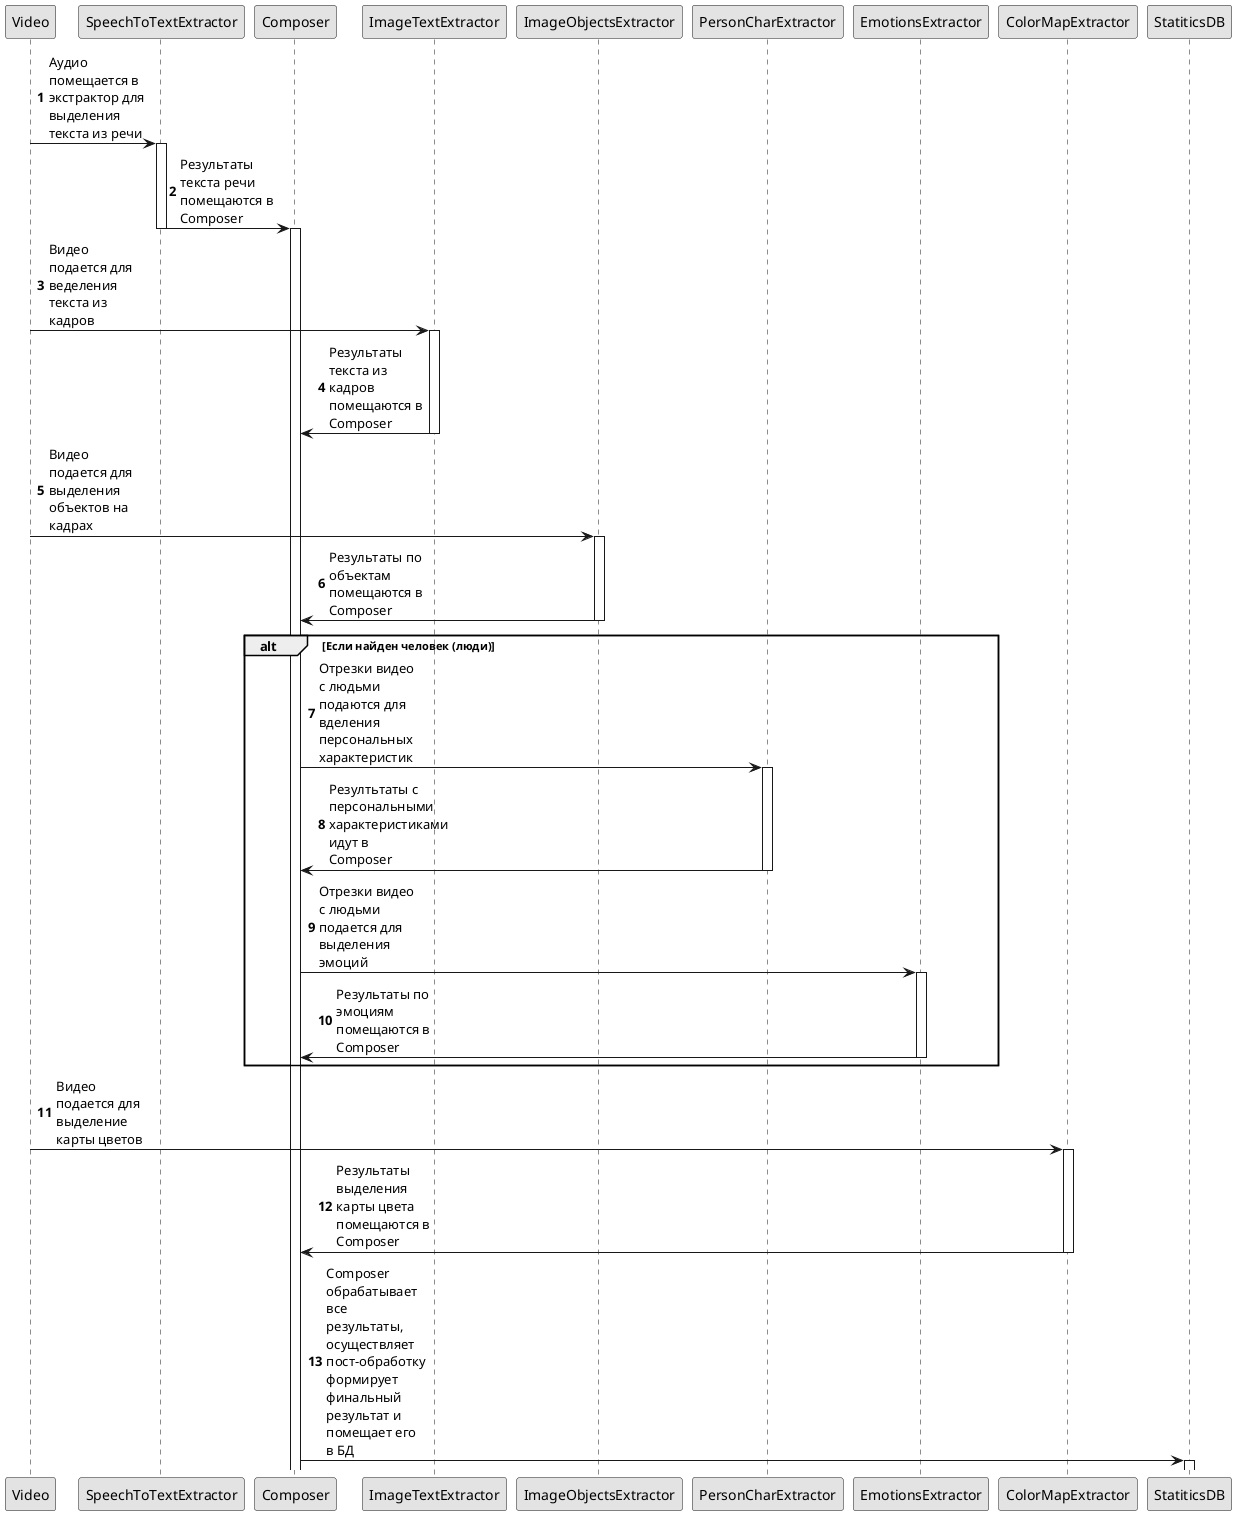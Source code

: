 @startuml
'https://plantuml.com/sequence-diagram

autonumber
skinparam monochrome true
skinparam maxmessagesize 100


Video -> SpeechToTextExtractor: Аудио помещается в экстрактор для выделения текста из речи
activate SpeechToTextExtractor
SpeechToTextExtractor -> Composer: Результаты текста речи помещаются в Composer
deactivate SpeechToTextExtractor
activate Composer
Video -> ImageTextExtractor: Видео подается для веделения текста из кадров
activate ImageTextExtractor
ImageTextExtractor -> Composer: Результаты текста из кадров помещаются в Composer
deactivate ImageTextExtractor
Video -> ImageObjectsExtractor: Видео подается для выделения объектов на кадрах
activate ImageObjectsExtractor
ImageObjectsExtractor -> Composer: Результаты по объектам помещаются в Composer
deactivate ImageObjectsExtractor
alt Если найден человек (люди)
Composer -> PersonCharExtractor: Отрезки видео с людьми подаются для вделения персональных характеристик
activate PersonCharExtractor
PersonCharExtractor -> Composer: Резултьтаты с персональными характеристиками идут в Composer
deactivate PersonCharExtractor
Composer -> EmotionsExtractor: Отрезки видео с людьми подается для выделения эмоций
activate EmotionsExtractor
EmotionsExtractor -> Composer: Результаты по эмоциям помещаются в Composer
deactivate EmotionsExtractor
end alt
deactivate PersonCharExtractor
Video -> ColorMapExtractor: Видео подается для выделение карты цветов
activate ColorMapExtractor
ColorMapExtractor -> Composer: Результаты выделения карты цвета помещаются в Composer
deactivate ColorMapExtractor
Composer -> StatiticsDB: Composer обрабатывает все результаты, осуществляет пост-обработку формирует финальный результат и помещает его в БД
activate StatiticsDB
@enduml